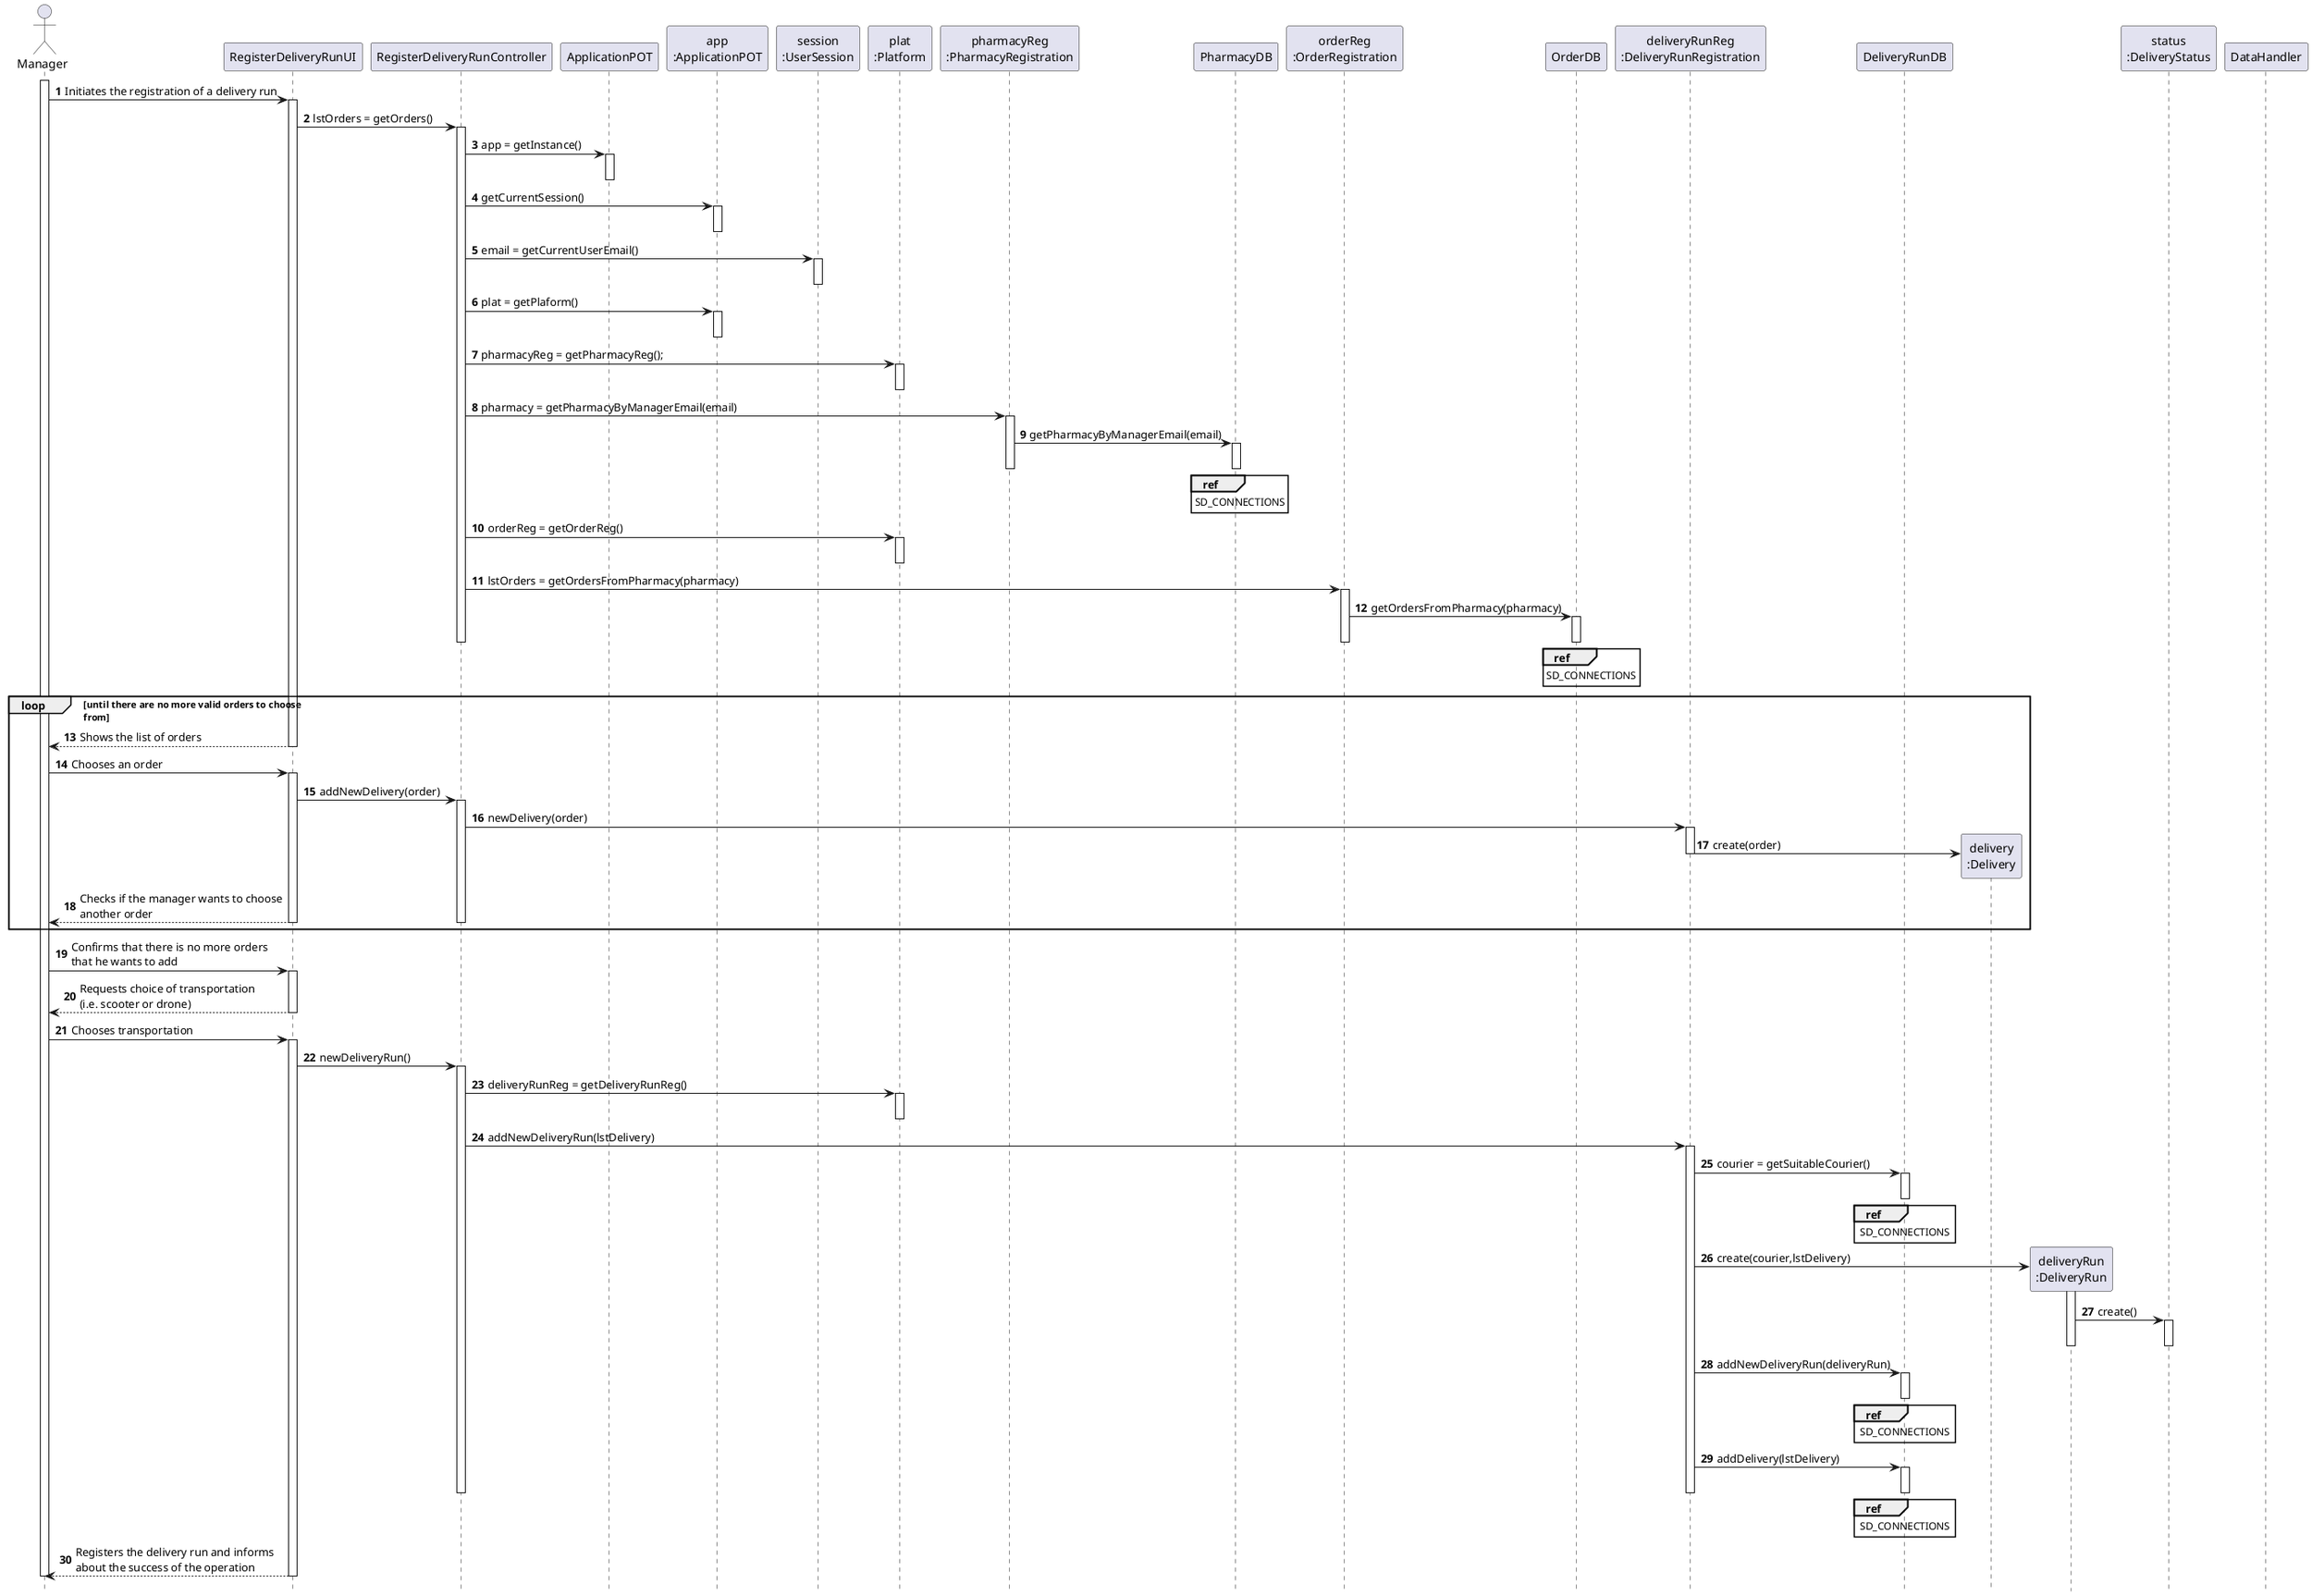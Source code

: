@startuml
autonumber
hide footbox

actor "Manager" as U

participant "RegisterDeliveryRunUI" as UI
participant "RegisterDeliveryRunController" as CTRL
participant "ApplicationPOT" as _APP
participant "app\n:ApplicationPOT" as APP
participant "session\n:UserSession" as SESSION
participant "plat\n:Platform" as PLAT
participant "pharmacyReg\n:PharmacyRegistration" as PREG
participant "PharmacyDB" as PDB
participant "orderReg\n:OrderRegistration" as OREG
participant "OrderDB" as ODB
participant "deliveryRunReg\n:DeliveryRunRegistration" as UREG
participant "DeliveryRunDB" as DB
participant "delivery\n:Delivery" as D
participant "deliveryRun\n:DeliveryRun" as DR
participant "status\n:DeliveryStatus" as DS


participant "DataHandler" as DH

activate U

U -> UI : Initiates the registration of a delivery run
activate UI

UI -> CTRL : lstOrders = getOrders()
activate CTRL
CTRL -> _APP: app = getInstance()
activate _APP
deactivate _APP

CTRL -> APP : getCurrentSession()
activate APP
deactivate APP

CTRL -> SESSION: email = getCurrentUserEmail()
activate SESSION
deactivate SESSION

CTRL -> APP: plat = getPlaform()
activate APP
deactivate APP

CTRL -> PLAT : pharmacyReg = getPharmacyReg();
activate PLAT
deactivate PLAT

CTRL -> PREG : pharmacy = getPharmacyByManagerEmail(email)
activate PREG
PREG -> PDB : getPharmacyByManagerEmail(email)
activate PDB
ref over PDB
SD_CONNECTIONS
end ref
deactivate PDB

deactivate PREG

CTRL -> PLAT : orderReg = getOrderReg()
activate PLAT
deactivate PLAT

CTRL -> OREG : lstOrders = getOrdersFromPharmacy(pharmacy)
activate OREG
OREG -> ODB : getOrdersFromPharmacy(pharmacy)
activate ODB
ref over ODB
SD_CONNECTIONS
end ref
deactivate ODB
deactivate OREG
deactivate CTRL


loop until there are no more valid orders to choose\nfrom
UI --> U: Shows the list of orders

deactivate UI




U -> UI : Chooses an order
activate UI
UI -> CTRL : addNewDelivery(order)
activate CTRL
CTRL -> UREG : newDelivery(order)
activate UREG
UREG -> D** : create(order)
deactivate UREG

UI --> U : Checks if the manager wants to choose\nanother order
deactivate CTRL
deactivate UI
end


U -> UI : Confirms that there is no more orders\nthat he wants to add
activate UI
UI --> U : Requests choice of transportation\n(i.e. scooter or drone)
deactivate UI
U -> UI : Chooses transportation
activate UI

UI -> CTRL : newDeliveryRun()

activate CTRL
CTRL -> PLAT : deliveryRunReg = getDeliveryRunReg()
activate PLAT
deactivate PLAT
CTRL -> UREG : addNewDeliveryRun(lstDelivery)
activate UREG

UREG -> DB : courier = getSuitableCourier()
activate DB
deactivate DB
ref over DB
SD_CONNECTIONS
end ref
UREG -> DR** : create(courier,lstDelivery)
activate DR
DR -> DS : create()
activate DS
deactivate DS
deactivate DR
UREG -> DB : addNewDeliveryRun(deliveryRun)
activate DB
ref over DB
SD_CONNECTIONS
end ref
deactivate DB
UREG -> DB : addDelivery(lstDelivery)

activate DB
ref over DB
SD_CONNECTIONS
end ref
deactivate DB

deactivate UREG
deactivate CTRL

UI --> U : Registers the delivery run and informs\nabout the success of the operation
deactivate UI



deactivate U


@enduml